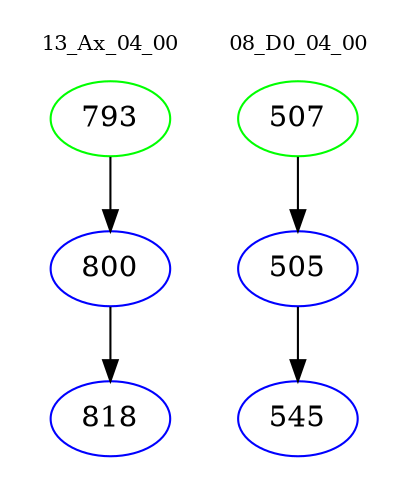digraph{
subgraph cluster_0 {
color = white
label = "13_Ax_04_00";
fontsize=10;
T0_793 [label="793", color="green"]
T0_793 -> T0_800 [color="black"]
T0_800 [label="800", color="blue"]
T0_800 -> T0_818 [color="black"]
T0_818 [label="818", color="blue"]
}
subgraph cluster_1 {
color = white
label = "08_D0_04_00";
fontsize=10;
T1_507 [label="507", color="green"]
T1_507 -> T1_505 [color="black"]
T1_505 [label="505", color="blue"]
T1_505 -> T1_545 [color="black"]
T1_545 [label="545", color="blue"]
}
}
